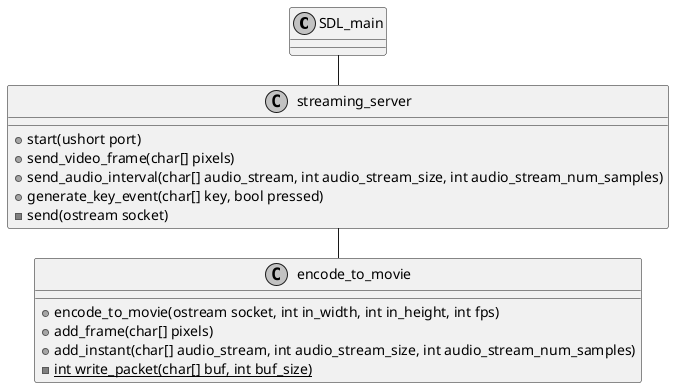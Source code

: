 @startuml
skinparam monochrome true

skinparam Shadowing false
skinparam LineType ortho

skinparam nodesep 15
skinparam ranksep 30

class SDL_main #Linen 
SDL_main -- streaming_server 

class encode_to_movie {
	+encode_to_movie(ostream socket, int in_width, int in_height, int fps)
	+add_frame(char[] pixels)
	+add_instant(char[] audio_stream, int audio_stream_size, int audio_stream_num_samples)
	-{static} int write_packet(char[] buf, int buf_size)
}

streaming_server -- encode_to_movie

class streaming_server {
	+start(ushort port)
	+send_video_frame(char[] pixels)
	+send_audio_interval(char[] audio_stream, int audio_stream_size, int audio_stream_num_samples)
	+generate_key_event(char[] key, bool pressed)
	-send(ostream socket)
}
@enduml